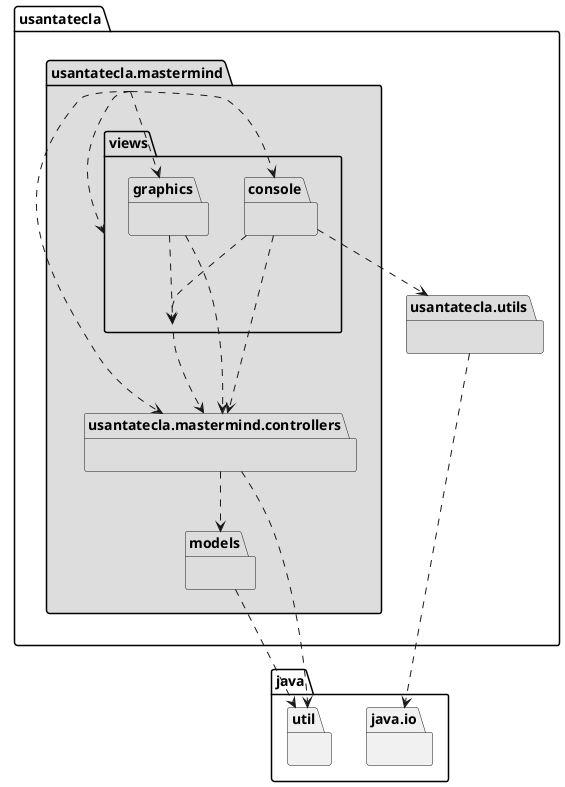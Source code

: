 @startuml arquitectura
package usantatecla.mastermind #DDDDDD { }

package usantatecla.mastermind.controllers #DDDDDD { }
usantatecla.mastermind.controllers .down.> usantatecla.mastermind.models
usantatecla.mastermind  .down.> usantatecla.mastermind.views
usantatecla.mastermind  .down.> usantatecla.mastermind.views.console
usantatecla.mastermind  .down.> usantatecla.mastermind.views.graphics
usantatecla.mastermind  .down.> usantatecla.mastermind.controllers
usantatecla.mastermind.controllers .down.> java.util
package usantatecla.mastermind.models #DDDDDD { }
package java.util{ }
usantatecla.mastermind.models .down.> java.util

package usantatecla.utils #DDDDDD { }
package java.io{ }
usantatecla.utils .down.> java.io

package usantatecla.mastermind.views #DDDDDD { }
usantatecla.mastermind.views .down.> usantatecla.mastermind.controllers

package usantatecla.mastermind.views.console #DDDDDD { }
usantatecla.mastermind.views.console .down.> usantatecla.mastermind.controllers
usantatecla.mastermind.views.console .down.> usantatecla.mastermind.views
usantatecla.mastermind.views.console .down.> usantatecla.utils

package usantatecla.mastermind.views.graphics #DDDDDD { }

usantatecla.mastermind.views.graphics .down.> usantatecla.mastermind.controllers

usantatecla.mastermind.views.graphics .down.> usantatecla.mastermind.views

@enduml
